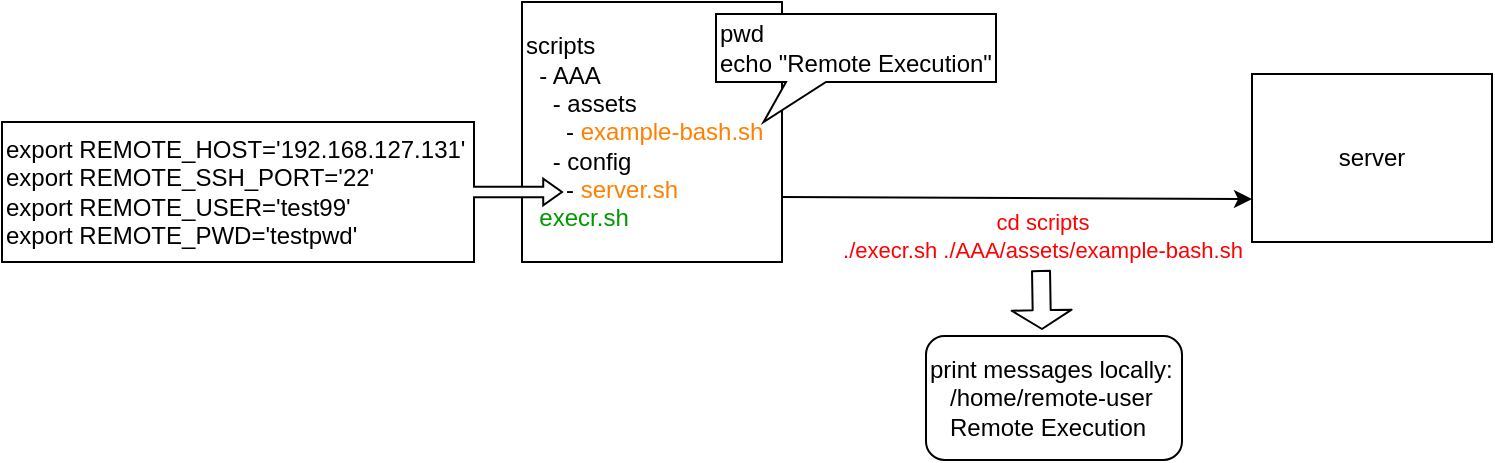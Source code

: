 <mxfile scale="1" border="20">
    <diagram id="rSYgndaJ4aaUVQiX7I1J" name="Page-1">
        <mxGraphModel dx="1484" dy="1157" grid="1" gridSize="10" guides="1" tooltips="1" connect="1" arrows="1" fold="1" page="1" pageScale="1" pageWidth="850" pageHeight="1100" background="#ffffff" math="0" shadow="0">
            <root>
                <mxCell id="0"/>
                <mxCell id="1" parent="0"/>
                <mxCell id="3" value="scripts&lt;div&gt;&amp;nbsp; - AAA&lt;/div&gt;&lt;div&gt;&amp;nbsp; &amp;nbsp; - assets&lt;div&gt;&amp;nbsp; &amp;nbsp; &amp;nbsp; - &lt;font style=&quot;color: rgb(255, 128, 0);&quot;&gt;example-bash.sh&lt;/font&gt;&lt;/div&gt;&lt;/div&gt;&lt;div&gt;&amp;nbsp; &amp;nbsp; - config&lt;/div&gt;&lt;div&gt;&amp;nbsp; &amp;nbsp; &amp;nbsp; - &lt;font style=&quot;color: rgb(255, 128, 0);&quot;&gt;server.sh&lt;/font&gt;&lt;/div&gt;&lt;div&gt;&amp;nbsp; &lt;font style=&quot;color: rgb(0, 153, 0);&quot;&gt;execr.sh&lt;/font&gt;&lt;/div&gt;" style="rounded=0;whiteSpace=wrap;html=1;align=left;" parent="1" vertex="1">
                    <mxGeometry x="60" y="134" width="130" height="130" as="geometry"/>
                </mxCell>
                <mxCell id="4" value="&lt;div&gt;pwd&lt;/div&gt;echo &quot;Remote Execution&quot;" style="shape=callout;whiteSpace=wrap;html=1;perimeter=calloutPerimeter;position2=0.17;size=20;position=0.25;align=left;" parent="1" vertex="1">
                    <mxGeometry x="157" y="140" width="140" height="54" as="geometry"/>
                </mxCell>
                <mxCell id="5" value="" style="endArrow=classic;html=1;exitX=1;exitY=0.75;exitDx=0;exitDy=0;entryX=0;entryY=0;entryDx=0;entryDy=82.5;entryPerimeter=0;" parent="1" source="3" edge="1">
                    <mxGeometry width="50" height="50" relative="1" as="geometry">
                        <mxPoint x="300" y="610" as="sourcePoint"/>
                        <mxPoint x="425" y="232.5" as="targetPoint"/>
                    </mxGeometry>
                </mxCell>
                <mxCell id="6" value="&lt;span&gt;&lt;font style=&quot;color: rgb(255, 0, 0);&quot;&gt;cd scripts&lt;/font&gt;&lt;/span&gt;&lt;div&gt;&lt;span&gt;&lt;font style=&quot;color: rgb(255, 0, 0);&quot;&gt;./execr.sh ./AAA/assets/example-bash.sh&lt;/font&gt;&lt;/span&gt;&lt;/div&gt;" style="edgeLabel;html=1;align=center;verticalAlign=middle;resizable=0;points=[];labelBackgroundColor=none;" parent="5" vertex="1" connectable="0">
                    <mxGeometry x="-0.14" y="2" relative="1" as="geometry">
                        <mxPoint x="29" y="21" as="offset"/>
                    </mxGeometry>
                </mxCell>
                <mxCell id="7" value="&lt;div&gt;&lt;font style=&quot;color: rgb(0, 0, 0);&quot;&gt;print messages locally:&amp;nbsp;&lt;/font&gt;&lt;/div&gt;&lt;div&gt;&lt;font style=&quot;color: rgb(0, 0, 0);&quot;&gt;&amp;nbsp; &amp;nbsp;/home/remote-user&lt;/font&gt;&lt;/div&gt;&lt;div&gt;&lt;font style=&quot;color: rgb(0, 0, 0);&quot;&gt;&amp;nbsp; &amp;nbsp;Remote Execution&lt;/font&gt;&lt;/div&gt;" style="rounded=1;whiteSpace=wrap;html=1;align=left;" parent="1" vertex="1">
                    <mxGeometry x="262" y="301" width="128" height="62" as="geometry"/>
                </mxCell>
                <mxCell id="8" value="" style="shape=flexArrow;endArrow=classic;html=1;width=9;endSize=2.8;" parent="1" edge="1">
                    <mxGeometry width="50" height="50" relative="1" as="geometry">
                        <mxPoint x="319.5" y="268" as="sourcePoint"/>
                        <mxPoint x="320" y="298" as="targetPoint"/>
                    </mxGeometry>
                </mxCell>
                <mxCell id="9" value="server" style="rounded=0;whiteSpace=wrap;html=1;" parent="1" vertex="1">
                    <mxGeometry x="425" y="170" width="120" height="84" as="geometry"/>
                </mxCell>
                <mxCell id="10" value="&lt;pre style=&quot;color: rgb(63, 63, 63);&quot;&gt;&lt;font style=&quot;color: rgb(0, 0, 0);&quot; face=&quot;Helvetica&quot;&gt;export REMOTE_HOST=&#39;192.168.127.131&#39;&lt;br&gt;export REMOTE_SSH_PORT=&#39;22&#39;&lt;br&gt;export REMOTE_USER=&#39;test99&#39;&lt;br&gt;export REMOTE_PWD=&#39;testpwd&#39;&lt;/font&gt;&lt;/pre&gt;" style="html=1;shadow=0;dashed=0;align=left;verticalAlign=middle;shape=mxgraph.arrows2.calloutArrow;dy=2.57;dx=9.39;notch=236;arrowHead=4.1;" parent="1" vertex="1">
                    <mxGeometry x="-200" y="194" width="280" height="70" as="geometry"/>
                </mxCell>
            </root>
        </mxGraphModel>
    </diagram>
</mxfile>